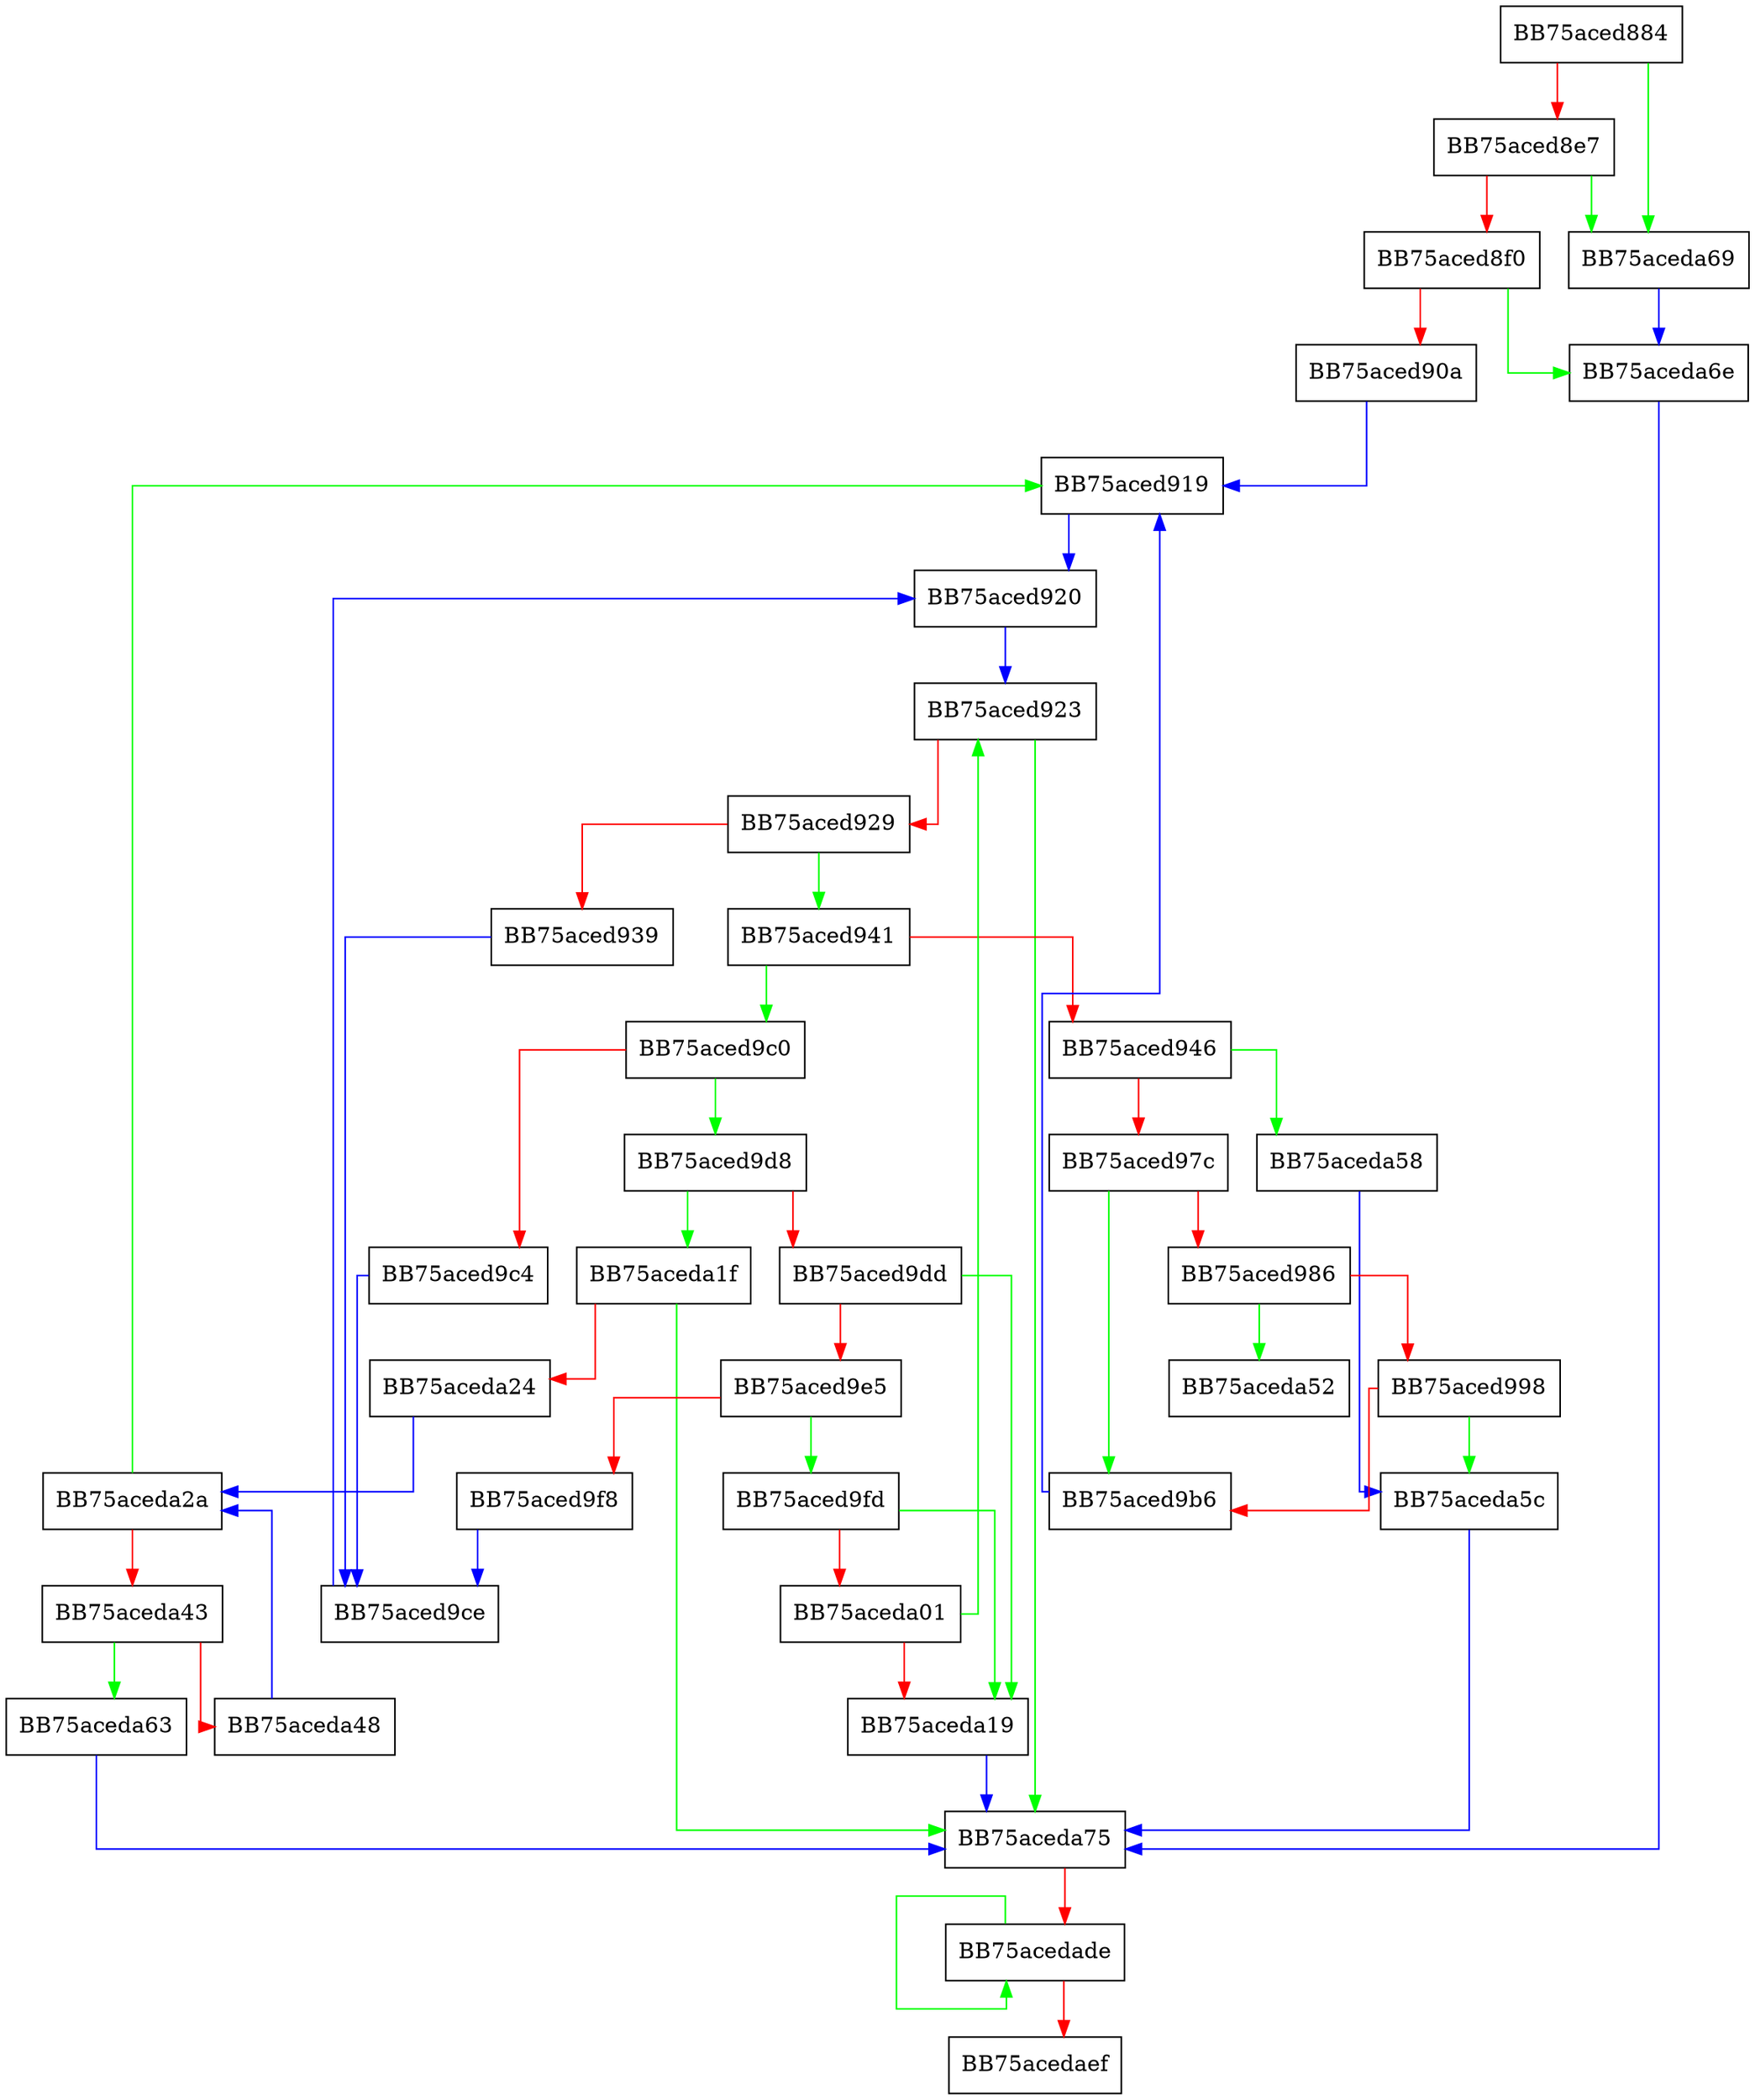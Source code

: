 digraph decode_pt_buffer {
  node [shape="box"];
  graph [splines=ortho];
  BB75aced884 -> BB75aceda69 [color="green"];
  BB75aced884 -> BB75aced8e7 [color="red"];
  BB75aced8e7 -> BB75aceda69 [color="green"];
  BB75aced8e7 -> BB75aced8f0 [color="red"];
  BB75aced8f0 -> BB75aceda6e [color="green"];
  BB75aced8f0 -> BB75aced90a [color="red"];
  BB75aced90a -> BB75aced919 [color="blue"];
  BB75aced919 -> BB75aced920 [color="blue"];
  BB75aced920 -> BB75aced923 [color="blue"];
  BB75aced923 -> BB75aceda75 [color="green"];
  BB75aced923 -> BB75aced929 [color="red"];
  BB75aced929 -> BB75aced941 [color="green"];
  BB75aced929 -> BB75aced939 [color="red"];
  BB75aced939 -> BB75aced9ce [color="blue"];
  BB75aced941 -> BB75aced9c0 [color="green"];
  BB75aced941 -> BB75aced946 [color="red"];
  BB75aced946 -> BB75aceda58 [color="green"];
  BB75aced946 -> BB75aced97c [color="red"];
  BB75aced97c -> BB75aced9b6 [color="green"];
  BB75aced97c -> BB75aced986 [color="red"];
  BB75aced986 -> BB75aceda52 [color="green"];
  BB75aced986 -> BB75aced998 [color="red"];
  BB75aced998 -> BB75aceda5c [color="green"];
  BB75aced998 -> BB75aced9b6 [color="red"];
  BB75aced9b6 -> BB75aced919 [color="blue"];
  BB75aced9c0 -> BB75aced9d8 [color="green"];
  BB75aced9c0 -> BB75aced9c4 [color="red"];
  BB75aced9c4 -> BB75aced9ce [color="blue"];
  BB75aced9ce -> BB75aced920 [color="blue"];
  BB75aced9d8 -> BB75aceda1f [color="green"];
  BB75aced9d8 -> BB75aced9dd [color="red"];
  BB75aced9dd -> BB75aceda19 [color="green"];
  BB75aced9dd -> BB75aced9e5 [color="red"];
  BB75aced9e5 -> BB75aced9fd [color="green"];
  BB75aced9e5 -> BB75aced9f8 [color="red"];
  BB75aced9f8 -> BB75aced9ce [color="blue"];
  BB75aced9fd -> BB75aceda19 [color="green"];
  BB75aced9fd -> BB75aceda01 [color="red"];
  BB75aceda01 -> BB75aced923 [color="green"];
  BB75aceda01 -> BB75aceda19 [color="red"];
  BB75aceda19 -> BB75aceda75 [color="blue"];
  BB75aceda1f -> BB75aceda75 [color="green"];
  BB75aceda1f -> BB75aceda24 [color="red"];
  BB75aceda24 -> BB75aceda2a [color="blue"];
  BB75aceda2a -> BB75aced919 [color="green"];
  BB75aceda2a -> BB75aceda43 [color="red"];
  BB75aceda43 -> BB75aceda63 [color="green"];
  BB75aceda43 -> BB75aceda48 [color="red"];
  BB75aceda48 -> BB75aceda2a [color="blue"];
  BB75aceda58 -> BB75aceda5c [color="blue"];
  BB75aceda5c -> BB75aceda75 [color="blue"];
  BB75aceda63 -> BB75aceda75 [color="blue"];
  BB75aceda69 -> BB75aceda6e [color="blue"];
  BB75aceda6e -> BB75aceda75 [color="blue"];
  BB75aceda75 -> BB75acedade [color="red"];
  BB75acedade -> BB75acedade [color="green"];
  BB75acedade -> BB75acedaef [color="red"];
}